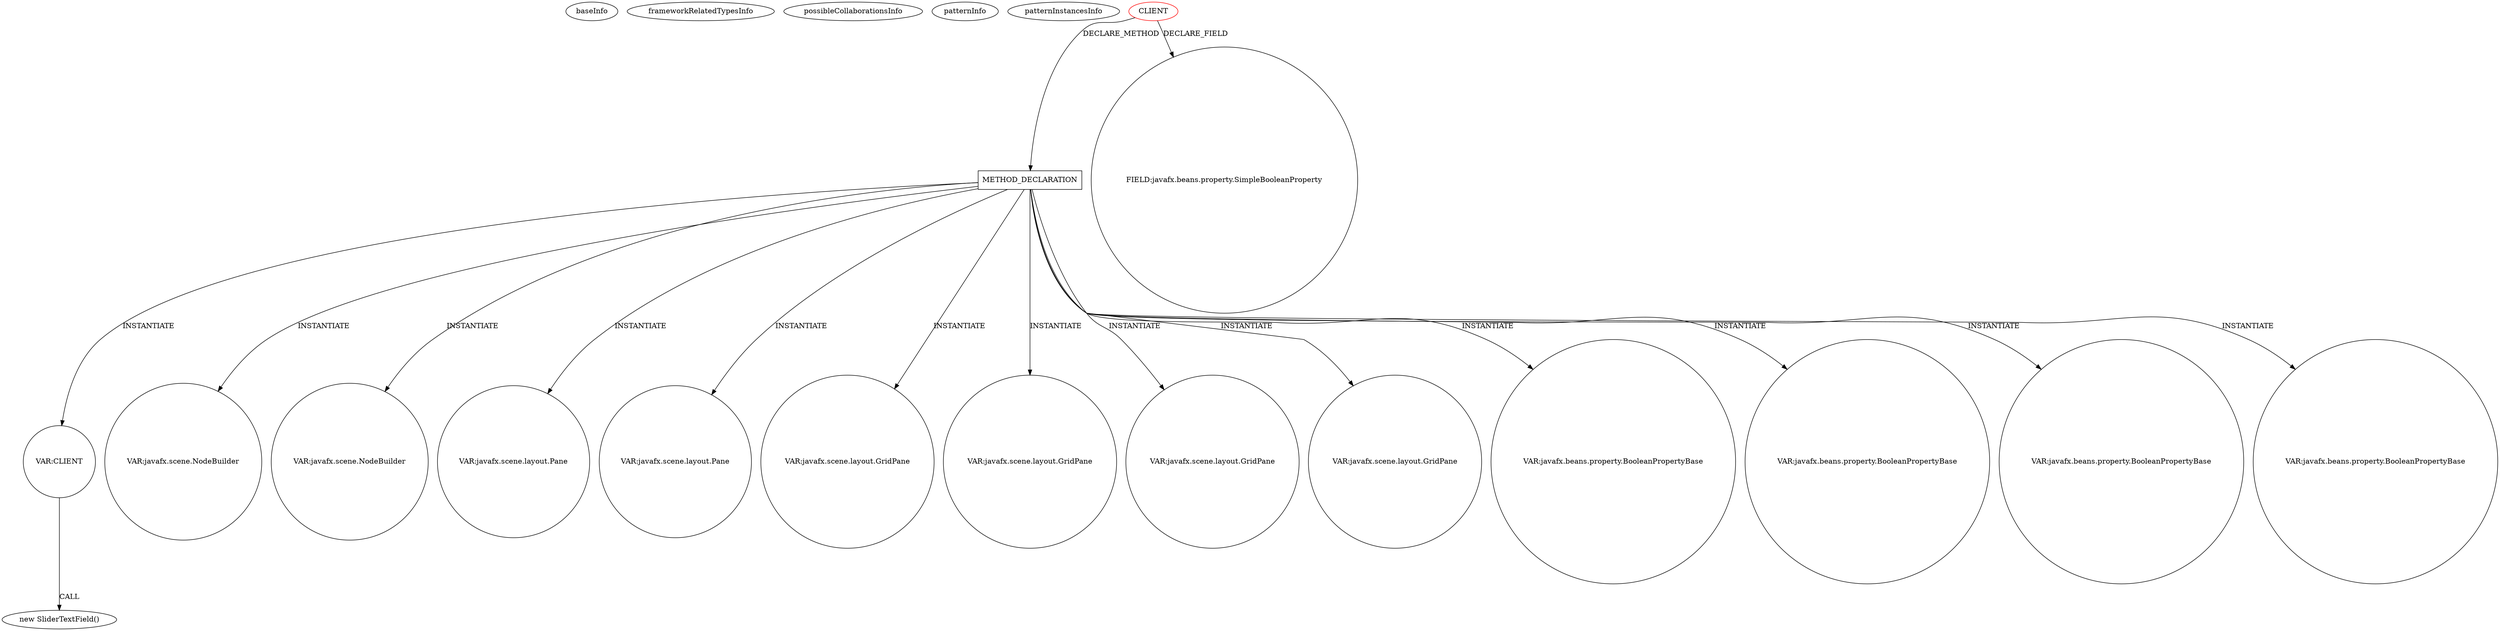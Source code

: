 digraph {
baseInfo[graphId=2562,category="pattern",isAnonymous=false,possibleRelation=false]
frameworkRelatedTypesInfo[]
possibleCollaborationsInfo[]
patternInfo[frequency=2.0,patternRootClient=0]
patternInstancesInfo[0="SaiPradeepDandem-javafx2-gradient-builder~/SaiPradeepDandem-javafx2-gradient-builder/javafx2-gradient-builder-master/src/main/java/com/javafx/gradientbuilder/application/RadialSettingsLayout.java~RadialSettingsLayout~1170",1="SaiPradeepDandem-javafx2-gradient-builder~/SaiPradeepDandem-javafx2-gradient-builder/javafx2-gradient-builder-master/src/main/java/com/javafx/gradientbuilder/application/LinearSettingsLayout.java~LinearSettingsLayout~1172"]
155[label="new SliderTextField()",vertexType="CONSTRUCTOR_CALL",isFrameworkType=false]
156[label="VAR:CLIENT",vertexType="VARIABLE_EXPRESION",isFrameworkType=false,shape=circle]
56[label="METHOD_DECLARATION",vertexType="CLIENT_METHOD_DECLARATION",isFrameworkType=false,shape=box]
0[label="CLIENT",vertexType="ROOT_CLIENT_CLASS_DECLARATION",isFrameworkType=false,color=red]
99[label="VAR:javafx.scene.NodeBuilder",vertexType="VARIABLE_EXPRESION",isFrameworkType=false,shape=circle]
292[label="VAR:javafx.scene.NodeBuilder",vertexType="VARIABLE_EXPRESION",isFrameworkType=false,shape=circle]
93[label="VAR:javafx.scene.layout.Pane",vertexType="VARIABLE_EXPRESION",isFrameworkType=false,shape=circle]
322[label="VAR:javafx.scene.layout.Pane",vertexType="VARIABLE_EXPRESION",isFrameworkType=false,shape=circle]
426[label="VAR:javafx.scene.layout.GridPane",vertexType="VARIABLE_EXPRESION",isFrameworkType=false,shape=circle]
206[label="VAR:javafx.scene.layout.GridPane",vertexType="VARIABLE_EXPRESION",isFrameworkType=false,shape=circle]
241[label="VAR:javafx.scene.layout.GridPane",vertexType="VARIABLE_EXPRESION",isFrameworkType=false,shape=circle]
178[label="VAR:javafx.scene.layout.GridPane",vertexType="VARIABLE_EXPRESION",isFrameworkType=false,shape=circle]
158[label="VAR:javafx.beans.property.BooleanPropertyBase",vertexType="VARIABLE_EXPRESION",isFrameworkType=false,shape=circle]
124[label="VAR:javafx.beans.property.BooleanPropertyBase",vertexType="VARIABLE_EXPRESION",isFrameworkType=false,shape=circle]
328[label="VAR:javafx.beans.property.BooleanPropertyBase",vertexType="VARIABLE_EXPRESION",isFrameworkType=false,shape=circle]
224[label="VAR:javafx.beans.property.BooleanPropertyBase",vertexType="VARIABLE_EXPRESION",isFrameworkType=false,shape=circle]
10[label="FIELD:javafx.beans.property.SimpleBooleanProperty",vertexType="FIELD_DECLARATION",isFrameworkType=false,shape=circle]
56->322[label="INSTANTIATE"]
56->206[label="INSTANTIATE"]
56->93[label="INSTANTIATE"]
0->56[label="DECLARE_METHOD"]
56->328[label="INSTANTIATE"]
56->426[label="INSTANTIATE"]
56->178[label="INSTANTIATE"]
56->124[label="INSTANTIATE"]
0->10[label="DECLARE_FIELD"]
56->99[label="INSTANTIATE"]
56->158[label="INSTANTIATE"]
56->241[label="INSTANTIATE"]
56->224[label="INSTANTIATE"]
56->292[label="INSTANTIATE"]
56->156[label="INSTANTIATE"]
156->155[label="CALL"]
}
